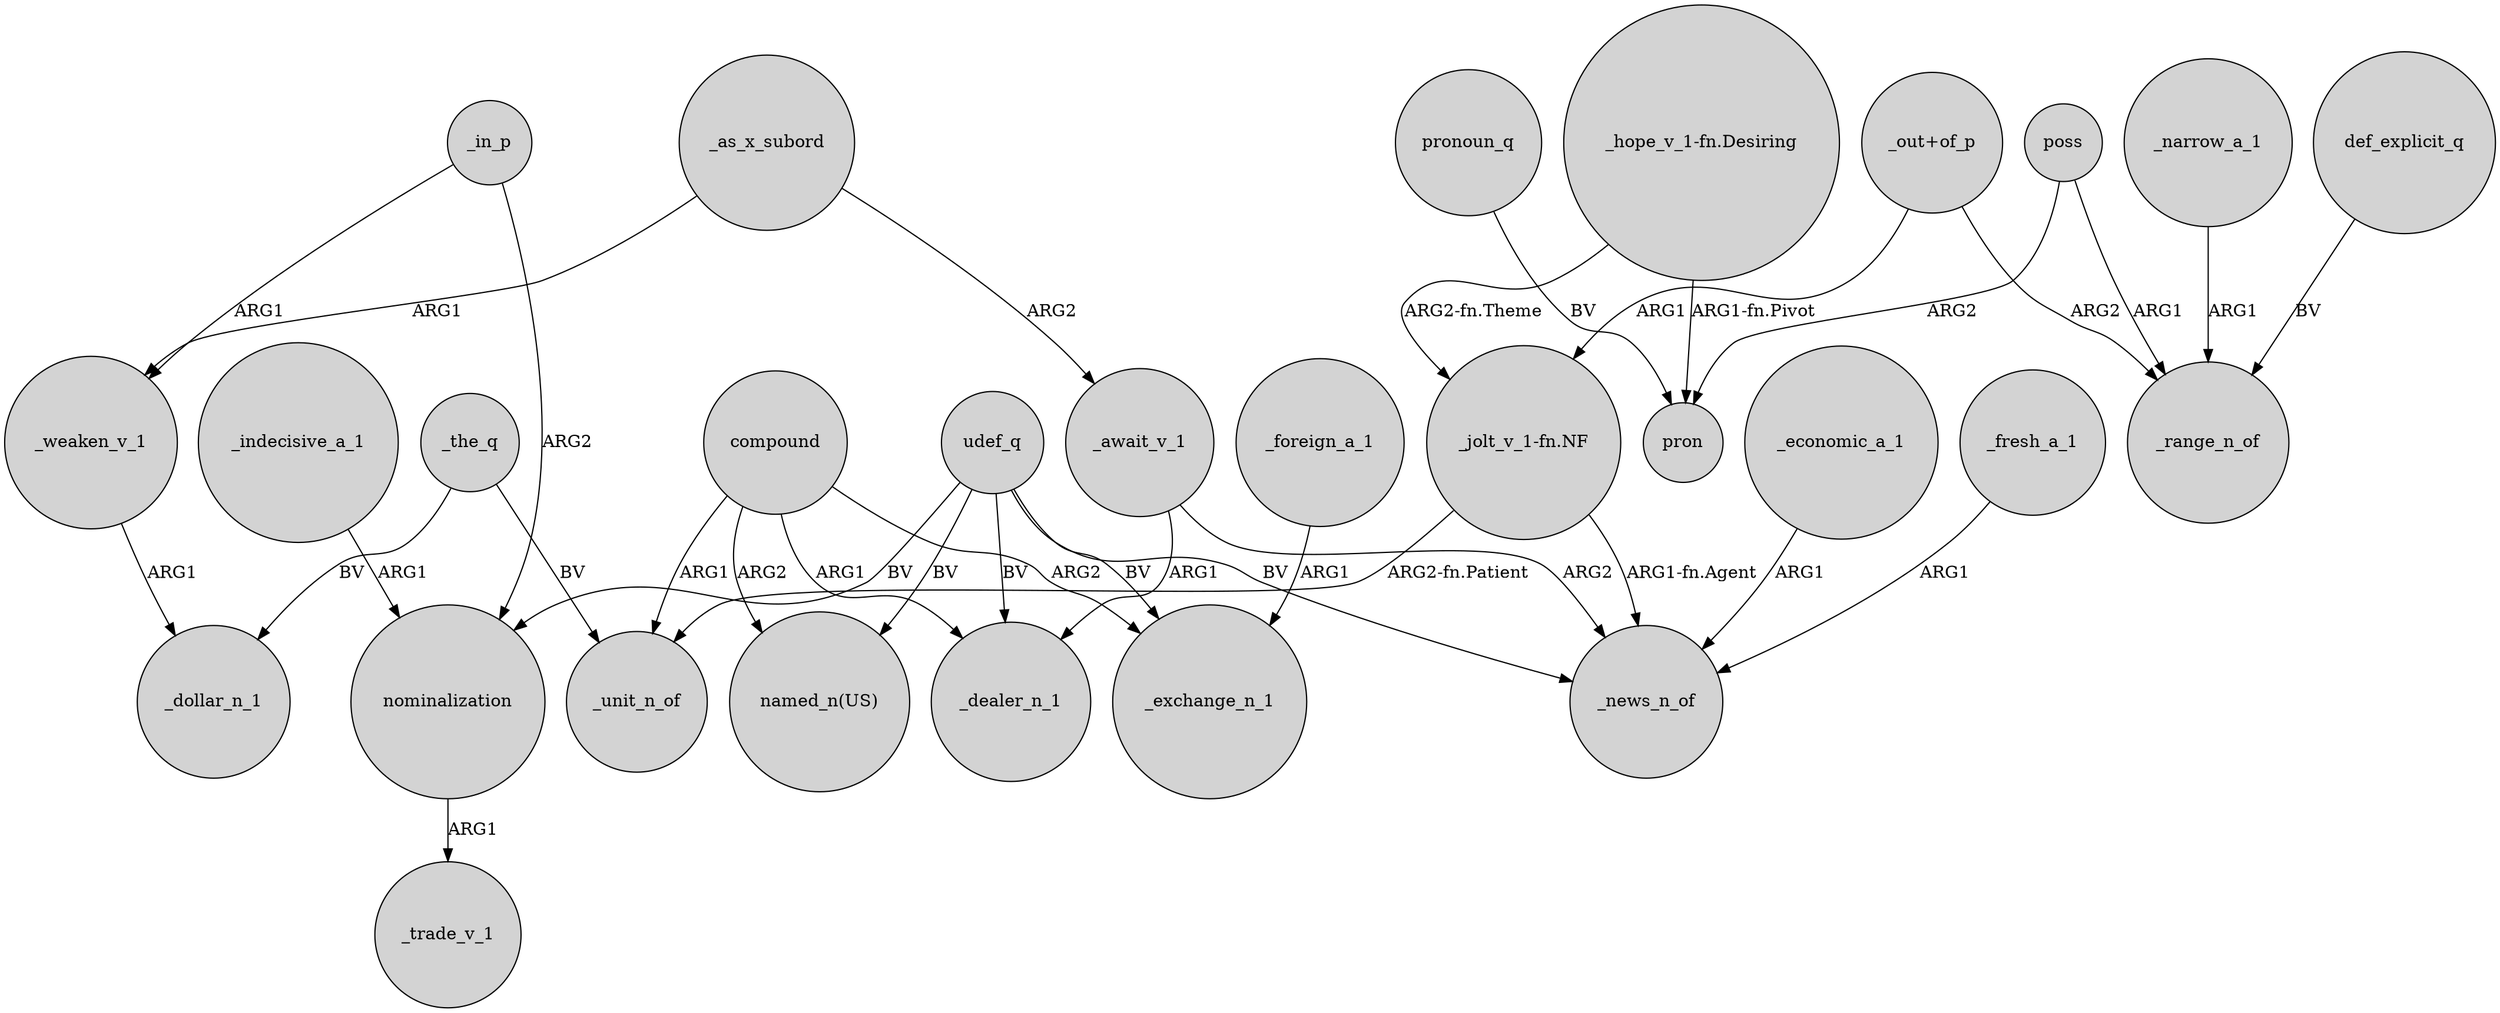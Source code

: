 digraph {
	node [shape=circle style=filled]
	"_hope_v_1-fn.Desiring" -> "_jolt_v_1-fn.NF" [label="ARG2-fn.Theme"]
	"_hope_v_1-fn.Desiring" -> pron [label="ARG1-fn.Pivot"]
	poss -> _range_n_of [label=ARG1]
	_in_p -> _weaken_v_1 [label=ARG1]
	"_out+of_p" -> "_jolt_v_1-fn.NF" [label=ARG1]
	_as_x_subord -> _weaken_v_1 [label=ARG1]
	udef_q -> "named_n(US)" [label=BV]
	poss -> pron [label=ARG2]
	"_jolt_v_1-fn.NF" -> _unit_n_of [label="ARG2-fn.Patient"]
	compound -> _unit_n_of [label=ARG1]
	_indecisive_a_1 -> nominalization [label=ARG1]
	_foreign_a_1 -> _exchange_n_1 [label=ARG1]
	"_out+of_p" -> _range_n_of [label=ARG2]
	_await_v_1 -> _dealer_n_1 [label=ARG1]
	_the_q -> _dollar_n_1 [label=BV]
	compound -> _dealer_n_1 [label=ARG1]
	nominalization -> _trade_v_1 [label=ARG1]
	compound -> "named_n(US)" [label=ARG2]
	compound -> _exchange_n_1 [label=ARG2]
	"_jolt_v_1-fn.NF" -> _news_n_of [label="ARG1-fn.Agent"]
	pronoun_q -> pron [label=BV]
	_narrow_a_1 -> _range_n_of [label=ARG1]
	_weaken_v_1 -> _dollar_n_1 [label=ARG1]
	_as_x_subord -> _await_v_1 [label=ARG2]
	_await_v_1 -> _news_n_of [label=ARG2]
	def_explicit_q -> _range_n_of [label=BV]
	udef_q -> nominalization [label=BV]
	_economic_a_1 -> _news_n_of [label=ARG1]
	udef_q -> _dealer_n_1 [label=BV]
	udef_q -> _news_n_of [label=BV]
	udef_q -> _exchange_n_1 [label=BV]
	_in_p -> nominalization [label=ARG2]
	_the_q -> _unit_n_of [label=BV]
	_fresh_a_1 -> _news_n_of [label=ARG1]
}
